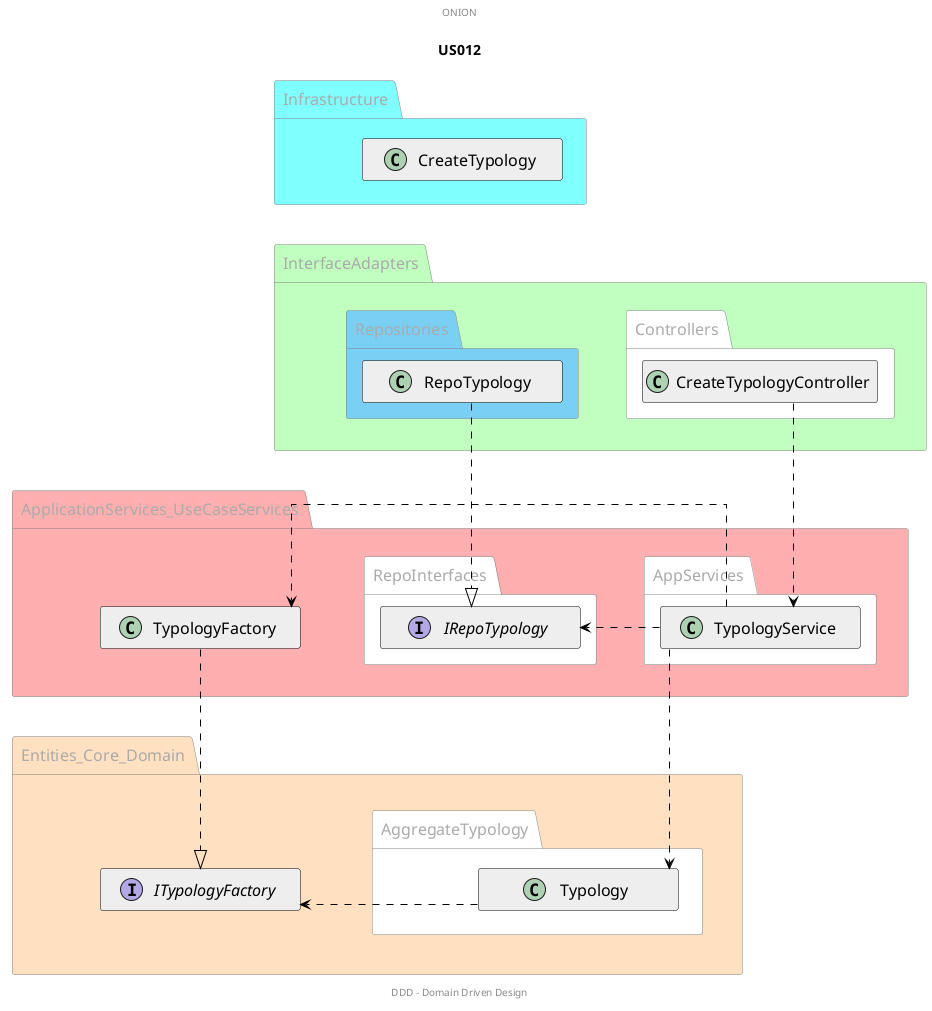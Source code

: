 @startuml
'https://plantuml.com/class-diagram
hide members
'hide circle

skinparam minClassWidth 200
skinparam nodesep 80
skinparam ranksep 80
skinparam Padding 5
skinparam linetype ortho

'left to right direction

skinparam package  {
    BackgroundColor white
    BorderColor grey
    shadowing false
    FontStyle normal
    FontSize 16
    borderThickness 0.5
    fontColor #aaa
}

skinparam legend {
    backgroundColor white
    borderColor white
    shadowing false
    FontStyle normal
    FontSize 12
    borderThickness 0.5
    fontColor black
    Padding 20
    DesignedBorderColor white
}

skinparam class {
    stereotypeFontSize 10
    fontSize 16
    fontName Helvetica

    arrowColor black
    arrowThickness 1
    attributeIconSize 0

    borderColor black
    borderThickness 0.5
    backgroundColor #eee




}

skinparam entity {
    backgroundColor red
    borderColor black
    borderThickness 0.5
}

skinparam rectangle {
    shadowing false
    fontSize 15
    textAlignment left
    fontStyle italic
    stereotypeFontSize 10
    borderThickness 0.5

}

'TITLE ON TOP
title US012

'HEADER FOOTER DESCRIPTIONS
center header ONION
center footer DDD - Domain Driven Design


package Infrastructure #80FFFF{
class CreateTypology
}


package InterfaceAdapters #C0FFC0 {
    package Controllers{
        class CreateTypologyController
    }
    package Repositories #7ACff5{
        class RepoTypology

    }

}

package ApplicationServices_UseCaseServices #FFAFAF{
package AppServices{
class TypologyService
}
package RepoInterfaces{

interface IRepoTypology

}
class TypologyFactory

}

package Entities_Core_Domain #FFE0C0{




interface ITypologyFactory
package AggregateTypology{
class Typology
}
}
Infrastructure -[hidden]-> InterfaceAdapters
InterfaceAdapters -[hidden]-> ApplicationServices_UseCaseServices
ApplicationServices_UseCaseServices -[hidden]->Entities_Core_Domain
TypologyService .right.> IRepoTypology

TypologyService .right.>TypologyFactory
TypologyFactory ..|> ITypologyFactory



RepoTypology ..|> IRepoTypology




CreateTypologyController ..> TypologyService


AggregateTypology .[hidden]right.> AggregateTypology

Typology .right.> ITypologyFactory

TypologyService ..> Typology

'Profile .right.> User

@enduml
